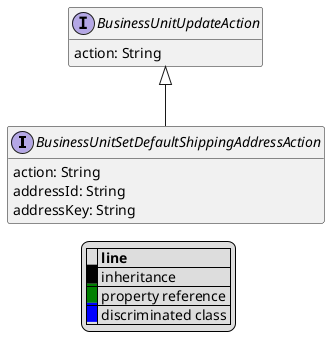 @startuml

hide empty fields
hide empty methods
legend
|= |= line |
|<back:black>   </back>| inheritance |
|<back:green>   </back>| property reference |
|<back:blue>   </back>| discriminated class |
endlegend
interface BusinessUnitSetDefaultShippingAddressAction [[BusinessUnitSetDefaultShippingAddressAction.svg]] extends BusinessUnitUpdateAction {
    action: String
    addressId: String
    addressKey: String
}
interface BusinessUnitUpdateAction [[BusinessUnitUpdateAction.svg]]  {
    action: String
}





@enduml
